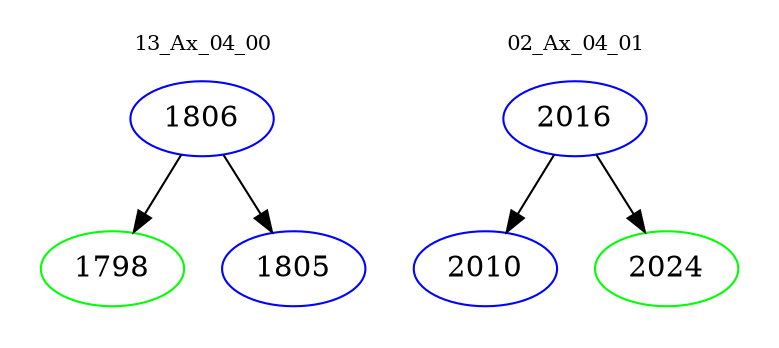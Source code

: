 digraph{
subgraph cluster_0 {
color = white
label = "13_Ax_04_00";
fontsize=10;
T0_1806 [label="1806", color="blue"]
T0_1806 -> T0_1798 [color="black"]
T0_1798 [label="1798", color="green"]
T0_1806 -> T0_1805 [color="black"]
T0_1805 [label="1805", color="blue"]
}
subgraph cluster_1 {
color = white
label = "02_Ax_04_01";
fontsize=10;
T1_2016 [label="2016", color="blue"]
T1_2016 -> T1_2010 [color="black"]
T1_2010 [label="2010", color="blue"]
T1_2016 -> T1_2024 [color="black"]
T1_2024 [label="2024", color="green"]
}
}
